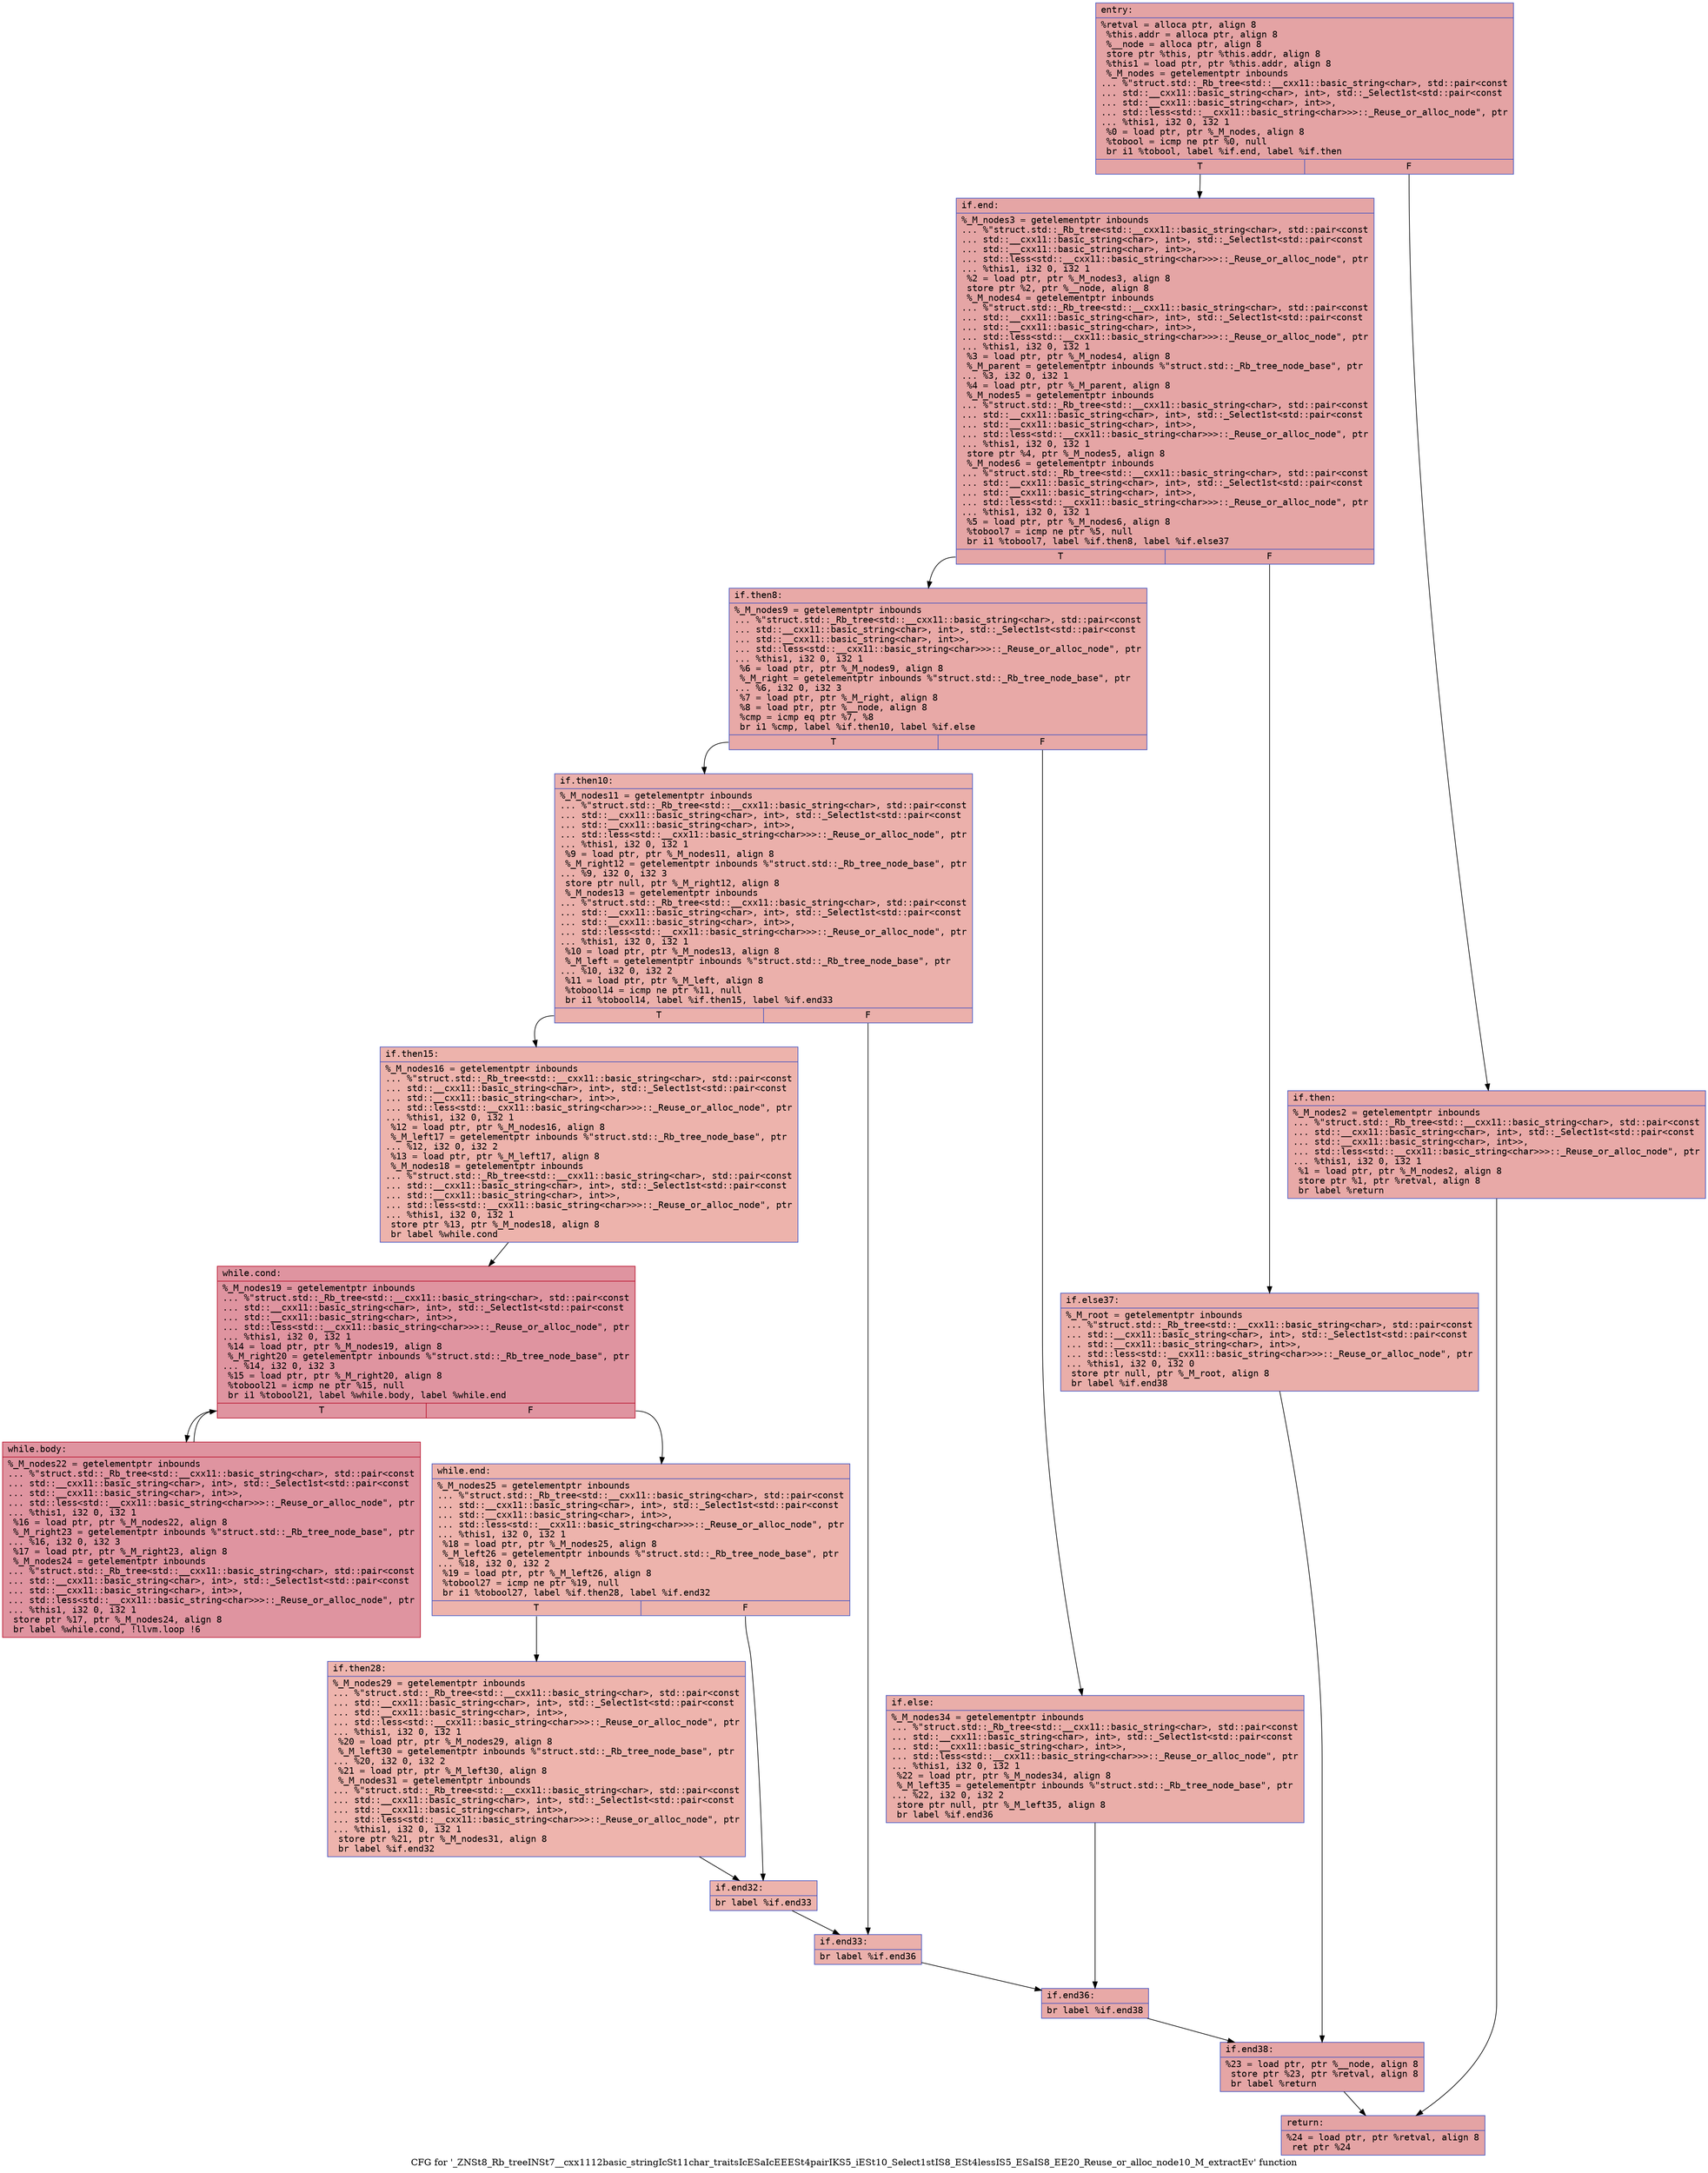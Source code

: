 digraph "CFG for '_ZNSt8_Rb_treeINSt7__cxx1112basic_stringIcSt11char_traitsIcESaIcEEESt4pairIKS5_iESt10_Select1stIS8_ESt4lessIS5_ESaIS8_EE20_Reuse_or_alloc_node10_M_extractEv' function" {
	label="CFG for '_ZNSt8_Rb_treeINSt7__cxx1112basic_stringIcSt11char_traitsIcESaIcEEESt4pairIKS5_iESt10_Select1stIS8_ESt4lessIS5_ESaIS8_EE20_Reuse_or_alloc_node10_M_extractEv' function";

	Node0x562c263bbc00 [shape=record,color="#3d50c3ff", style=filled, fillcolor="#c32e3170" fontname="Courier",label="{entry:\l|  %retval = alloca ptr, align 8\l  %this.addr = alloca ptr, align 8\l  %__node = alloca ptr, align 8\l  store ptr %this, ptr %this.addr, align 8\l  %this1 = load ptr, ptr %this.addr, align 8\l  %_M_nodes = getelementptr inbounds\l... %\"struct.std::_Rb_tree\<std::__cxx11::basic_string\<char\>, std::pair\<const\l... std::__cxx11::basic_string\<char\>, int\>, std::_Select1st\<std::pair\<const\l... std::__cxx11::basic_string\<char\>, int\>\>,\l... std::less\<std::__cxx11::basic_string\<char\>\>\>::_Reuse_or_alloc_node\", ptr\l... %this1, i32 0, i32 1\l  %0 = load ptr, ptr %_M_nodes, align 8\l  %tobool = icmp ne ptr %0, null\l  br i1 %tobool, label %if.end, label %if.then\l|{<s0>T|<s1>F}}"];
	Node0x562c263bbc00:s0 -> Node0x562c263bbff0[tooltip="entry -> if.end\nProbability 62.50%" ];
	Node0x562c263bbc00:s1 -> Node0x562c263bc060[tooltip="entry -> if.then\nProbability 37.50%" ];
	Node0x562c263bc060 [shape=record,color="#3d50c3ff", style=filled, fillcolor="#ca3b3770" fontname="Courier",label="{if.then:\l|  %_M_nodes2 = getelementptr inbounds\l... %\"struct.std::_Rb_tree\<std::__cxx11::basic_string\<char\>, std::pair\<const\l... std::__cxx11::basic_string\<char\>, int\>, std::_Select1st\<std::pair\<const\l... std::__cxx11::basic_string\<char\>, int\>\>,\l... std::less\<std::__cxx11::basic_string\<char\>\>\>::_Reuse_or_alloc_node\", ptr\l... %this1, i32 0, i32 1\l  %1 = load ptr, ptr %_M_nodes2, align 8\l  store ptr %1, ptr %retval, align 8\l  br label %return\l}"];
	Node0x562c263bc060 -> Node0x562c263bc2e0[tooltip="if.then -> return\nProbability 100.00%" ];
	Node0x562c263bbff0 [shape=record,color="#3d50c3ff", style=filled, fillcolor="#c5333470" fontname="Courier",label="{if.end:\l|  %_M_nodes3 = getelementptr inbounds\l... %\"struct.std::_Rb_tree\<std::__cxx11::basic_string\<char\>, std::pair\<const\l... std::__cxx11::basic_string\<char\>, int\>, std::_Select1st\<std::pair\<const\l... std::__cxx11::basic_string\<char\>, int\>\>,\l... std::less\<std::__cxx11::basic_string\<char\>\>\>::_Reuse_or_alloc_node\", ptr\l... %this1, i32 0, i32 1\l  %2 = load ptr, ptr %_M_nodes3, align 8\l  store ptr %2, ptr %__node, align 8\l  %_M_nodes4 = getelementptr inbounds\l... %\"struct.std::_Rb_tree\<std::__cxx11::basic_string\<char\>, std::pair\<const\l... std::__cxx11::basic_string\<char\>, int\>, std::_Select1st\<std::pair\<const\l... std::__cxx11::basic_string\<char\>, int\>\>,\l... std::less\<std::__cxx11::basic_string\<char\>\>\>::_Reuse_or_alloc_node\", ptr\l... %this1, i32 0, i32 1\l  %3 = load ptr, ptr %_M_nodes4, align 8\l  %_M_parent = getelementptr inbounds %\"struct.std::_Rb_tree_node_base\", ptr\l... %3, i32 0, i32 1\l  %4 = load ptr, ptr %_M_parent, align 8\l  %_M_nodes5 = getelementptr inbounds\l... %\"struct.std::_Rb_tree\<std::__cxx11::basic_string\<char\>, std::pair\<const\l... std::__cxx11::basic_string\<char\>, int\>, std::_Select1st\<std::pair\<const\l... std::__cxx11::basic_string\<char\>, int\>\>,\l... std::less\<std::__cxx11::basic_string\<char\>\>\>::_Reuse_or_alloc_node\", ptr\l... %this1, i32 0, i32 1\l  store ptr %4, ptr %_M_nodes5, align 8\l  %_M_nodes6 = getelementptr inbounds\l... %\"struct.std::_Rb_tree\<std::__cxx11::basic_string\<char\>, std::pair\<const\l... std::__cxx11::basic_string\<char\>, int\>, std::_Select1st\<std::pair\<const\l... std::__cxx11::basic_string\<char\>, int\>\>,\l... std::less\<std::__cxx11::basic_string\<char\>\>\>::_Reuse_or_alloc_node\", ptr\l... %this1, i32 0, i32 1\l  %5 = load ptr, ptr %_M_nodes6, align 8\l  %tobool7 = icmp ne ptr %5, null\l  br i1 %tobool7, label %if.then8, label %if.else37\l|{<s0>T|<s1>F}}"];
	Node0x562c263bbff0:s0 -> Node0x562c2636f7f0[tooltip="if.end -> if.then8\nProbability 62.50%" ];
	Node0x562c263bbff0:s1 -> Node0x562c263e7290[tooltip="if.end -> if.else37\nProbability 37.50%" ];
	Node0x562c2636f7f0 [shape=record,color="#3d50c3ff", style=filled, fillcolor="#ca3b3770" fontname="Courier",label="{if.then8:\l|  %_M_nodes9 = getelementptr inbounds\l... %\"struct.std::_Rb_tree\<std::__cxx11::basic_string\<char\>, std::pair\<const\l... std::__cxx11::basic_string\<char\>, int\>, std::_Select1st\<std::pair\<const\l... std::__cxx11::basic_string\<char\>, int\>\>,\l... std::less\<std::__cxx11::basic_string\<char\>\>\>::_Reuse_or_alloc_node\", ptr\l... %this1, i32 0, i32 1\l  %6 = load ptr, ptr %_M_nodes9, align 8\l  %_M_right = getelementptr inbounds %\"struct.std::_Rb_tree_node_base\", ptr\l... %6, i32 0, i32 3\l  %7 = load ptr, ptr %_M_right, align 8\l  %8 = load ptr, ptr %__node, align 8\l  %cmp = icmp eq ptr %7, %8\l  br i1 %cmp, label %if.then10, label %if.else\l|{<s0>T|<s1>F}}"];
	Node0x562c2636f7f0:s0 -> Node0x562c263f99e0[tooltip="if.then8 -> if.then10\nProbability 37.50%" ];
	Node0x562c2636f7f0:s1 -> Node0x562c263f9a60[tooltip="if.then8 -> if.else\nProbability 62.50%" ];
	Node0x562c263f99e0 [shape=record,color="#3d50c3ff", style=filled, fillcolor="#d24b4070" fontname="Courier",label="{if.then10:\l|  %_M_nodes11 = getelementptr inbounds\l... %\"struct.std::_Rb_tree\<std::__cxx11::basic_string\<char\>, std::pair\<const\l... std::__cxx11::basic_string\<char\>, int\>, std::_Select1st\<std::pair\<const\l... std::__cxx11::basic_string\<char\>, int\>\>,\l... std::less\<std::__cxx11::basic_string\<char\>\>\>::_Reuse_or_alloc_node\", ptr\l... %this1, i32 0, i32 1\l  %9 = load ptr, ptr %_M_nodes11, align 8\l  %_M_right12 = getelementptr inbounds %\"struct.std::_Rb_tree_node_base\", ptr\l... %9, i32 0, i32 3\l  store ptr null, ptr %_M_right12, align 8\l  %_M_nodes13 = getelementptr inbounds\l... %\"struct.std::_Rb_tree\<std::__cxx11::basic_string\<char\>, std::pair\<const\l... std::__cxx11::basic_string\<char\>, int\>, std::_Select1st\<std::pair\<const\l... std::__cxx11::basic_string\<char\>, int\>\>,\l... std::less\<std::__cxx11::basic_string\<char\>\>\>::_Reuse_or_alloc_node\", ptr\l... %this1, i32 0, i32 1\l  %10 = load ptr, ptr %_M_nodes13, align 8\l  %_M_left = getelementptr inbounds %\"struct.std::_Rb_tree_node_base\", ptr\l... %10, i32 0, i32 2\l  %11 = load ptr, ptr %_M_left, align 8\l  %tobool14 = icmp ne ptr %11, null\l  br i1 %tobool14, label %if.then15, label %if.end33\l|{<s0>T|<s1>F}}"];
	Node0x562c263f99e0:s0 -> Node0x562c263fa2e0[tooltip="if.then10 -> if.then15\nProbability 62.50%" ];
	Node0x562c263f99e0:s1 -> Node0x562c263fa360[tooltip="if.then10 -> if.end33\nProbability 37.50%" ];
	Node0x562c263fa2e0 [shape=record,color="#3d50c3ff", style=filled, fillcolor="#d6524470" fontname="Courier",label="{if.then15:\l|  %_M_nodes16 = getelementptr inbounds\l... %\"struct.std::_Rb_tree\<std::__cxx11::basic_string\<char\>, std::pair\<const\l... std::__cxx11::basic_string\<char\>, int\>, std::_Select1st\<std::pair\<const\l... std::__cxx11::basic_string\<char\>, int\>\>,\l... std::less\<std::__cxx11::basic_string\<char\>\>\>::_Reuse_or_alloc_node\", ptr\l... %this1, i32 0, i32 1\l  %12 = load ptr, ptr %_M_nodes16, align 8\l  %_M_left17 = getelementptr inbounds %\"struct.std::_Rb_tree_node_base\", ptr\l... %12, i32 0, i32 2\l  %13 = load ptr, ptr %_M_left17, align 8\l  %_M_nodes18 = getelementptr inbounds\l... %\"struct.std::_Rb_tree\<std::__cxx11::basic_string\<char\>, std::pair\<const\l... std::__cxx11::basic_string\<char\>, int\>, std::_Select1st\<std::pair\<const\l... std::__cxx11::basic_string\<char\>, int\>\>,\l... std::less\<std::__cxx11::basic_string\<char\>\>\>::_Reuse_or_alloc_node\", ptr\l... %this1, i32 0, i32 1\l  store ptr %13, ptr %_M_nodes18, align 8\l  br label %while.cond\l}"];
	Node0x562c263fa2e0 -> Node0x562c263fa960[tooltip="if.then15 -> while.cond\nProbability 100.00%" ];
	Node0x562c263fa960 [shape=record,color="#b70d28ff", style=filled, fillcolor="#b70d2870" fontname="Courier",label="{while.cond:\l|  %_M_nodes19 = getelementptr inbounds\l... %\"struct.std::_Rb_tree\<std::__cxx11::basic_string\<char\>, std::pair\<const\l... std::__cxx11::basic_string\<char\>, int\>, std::_Select1st\<std::pair\<const\l... std::__cxx11::basic_string\<char\>, int\>\>,\l... std::less\<std::__cxx11::basic_string\<char\>\>\>::_Reuse_or_alloc_node\", ptr\l... %this1, i32 0, i32 1\l  %14 = load ptr, ptr %_M_nodes19, align 8\l  %_M_right20 = getelementptr inbounds %\"struct.std::_Rb_tree_node_base\", ptr\l... %14, i32 0, i32 3\l  %15 = load ptr, ptr %_M_right20, align 8\l  %tobool21 = icmp ne ptr %15, null\l  br i1 %tobool21, label %while.body, label %while.end\l|{<s0>T|<s1>F}}"];
	Node0x562c263fa960:s0 -> Node0x562c263fadf0[tooltip="while.cond -> while.body\nProbability 96.88%" ];
	Node0x562c263fa960:s1 -> Node0x562c263fae70[tooltip="while.cond -> while.end\nProbability 3.12%" ];
	Node0x562c263fadf0 [shape=record,color="#b70d28ff", style=filled, fillcolor="#b70d2870" fontname="Courier",label="{while.body:\l|  %_M_nodes22 = getelementptr inbounds\l... %\"struct.std::_Rb_tree\<std::__cxx11::basic_string\<char\>, std::pair\<const\l... std::__cxx11::basic_string\<char\>, int\>, std::_Select1st\<std::pair\<const\l... std::__cxx11::basic_string\<char\>, int\>\>,\l... std::less\<std::__cxx11::basic_string\<char\>\>\>::_Reuse_or_alloc_node\", ptr\l... %this1, i32 0, i32 1\l  %16 = load ptr, ptr %_M_nodes22, align 8\l  %_M_right23 = getelementptr inbounds %\"struct.std::_Rb_tree_node_base\", ptr\l... %16, i32 0, i32 3\l  %17 = load ptr, ptr %_M_right23, align 8\l  %_M_nodes24 = getelementptr inbounds\l... %\"struct.std::_Rb_tree\<std::__cxx11::basic_string\<char\>, std::pair\<const\l... std::__cxx11::basic_string\<char\>, int\>, std::_Select1st\<std::pair\<const\l... std::__cxx11::basic_string\<char\>, int\>\>,\l... std::less\<std::__cxx11::basic_string\<char\>\>\>::_Reuse_or_alloc_node\", ptr\l... %this1, i32 0, i32 1\l  store ptr %17, ptr %_M_nodes24, align 8\l  br label %while.cond, !llvm.loop !6\l}"];
	Node0x562c263fadf0 -> Node0x562c263fa960[tooltip="while.body -> while.cond\nProbability 100.00%" ];
	Node0x562c263fae70 [shape=record,color="#3d50c3ff", style=filled, fillcolor="#d6524470" fontname="Courier",label="{while.end:\l|  %_M_nodes25 = getelementptr inbounds\l... %\"struct.std::_Rb_tree\<std::__cxx11::basic_string\<char\>, std::pair\<const\l... std::__cxx11::basic_string\<char\>, int\>, std::_Select1st\<std::pair\<const\l... std::__cxx11::basic_string\<char\>, int\>\>,\l... std::less\<std::__cxx11::basic_string\<char\>\>\>::_Reuse_or_alloc_node\", ptr\l... %this1, i32 0, i32 1\l  %18 = load ptr, ptr %_M_nodes25, align 8\l  %_M_left26 = getelementptr inbounds %\"struct.std::_Rb_tree_node_base\", ptr\l... %18, i32 0, i32 2\l  %19 = load ptr, ptr %_M_left26, align 8\l  %tobool27 = icmp ne ptr %19, null\l  br i1 %tobool27, label %if.then28, label %if.end32\l|{<s0>T|<s1>F}}"];
	Node0x562c263fae70:s0 -> Node0x562c263fb910[tooltip="while.end -> if.then28\nProbability 62.50%" ];
	Node0x562c263fae70:s1 -> Node0x562c263fb990[tooltip="while.end -> if.end32\nProbability 37.50%" ];
	Node0x562c263fb910 [shape=record,color="#3d50c3ff", style=filled, fillcolor="#d8564670" fontname="Courier",label="{if.then28:\l|  %_M_nodes29 = getelementptr inbounds\l... %\"struct.std::_Rb_tree\<std::__cxx11::basic_string\<char\>, std::pair\<const\l... std::__cxx11::basic_string\<char\>, int\>, std::_Select1st\<std::pair\<const\l... std::__cxx11::basic_string\<char\>, int\>\>,\l... std::less\<std::__cxx11::basic_string\<char\>\>\>::_Reuse_or_alloc_node\", ptr\l... %this1, i32 0, i32 1\l  %20 = load ptr, ptr %_M_nodes29, align 8\l  %_M_left30 = getelementptr inbounds %\"struct.std::_Rb_tree_node_base\", ptr\l... %20, i32 0, i32 2\l  %21 = load ptr, ptr %_M_left30, align 8\l  %_M_nodes31 = getelementptr inbounds\l... %\"struct.std::_Rb_tree\<std::__cxx11::basic_string\<char\>, std::pair\<const\l... std::__cxx11::basic_string\<char\>, int\>, std::_Select1st\<std::pair\<const\l... std::__cxx11::basic_string\<char\>, int\>\>,\l... std::less\<std::__cxx11::basic_string\<char\>\>\>::_Reuse_or_alloc_node\", ptr\l... %this1, i32 0, i32 1\l  store ptr %21, ptr %_M_nodes31, align 8\l  br label %if.end32\l}"];
	Node0x562c263fb910 -> Node0x562c263fb990[tooltip="if.then28 -> if.end32\nProbability 100.00%" ];
	Node0x562c263fb990 [shape=record,color="#3d50c3ff", style=filled, fillcolor="#d6524470" fontname="Courier",label="{if.end32:\l|  br label %if.end33\l}"];
	Node0x562c263fb990 -> Node0x562c263fa360[tooltip="if.end32 -> if.end33\nProbability 100.00%" ];
	Node0x562c263fa360 [shape=record,color="#3d50c3ff", style=filled, fillcolor="#d24b4070" fontname="Courier",label="{if.end33:\l|  br label %if.end36\l}"];
	Node0x562c263fa360 -> Node0x562c263fc320[tooltip="if.end33 -> if.end36\nProbability 100.00%" ];
	Node0x562c263f9a60 [shape=record,color="#3d50c3ff", style=filled, fillcolor="#d0473d70" fontname="Courier",label="{if.else:\l|  %_M_nodes34 = getelementptr inbounds\l... %\"struct.std::_Rb_tree\<std::__cxx11::basic_string\<char\>, std::pair\<const\l... std::__cxx11::basic_string\<char\>, int\>, std::_Select1st\<std::pair\<const\l... std::__cxx11::basic_string\<char\>, int\>\>,\l... std::less\<std::__cxx11::basic_string\<char\>\>\>::_Reuse_or_alloc_node\", ptr\l... %this1, i32 0, i32 1\l  %22 = load ptr, ptr %_M_nodes34, align 8\l  %_M_left35 = getelementptr inbounds %\"struct.std::_Rb_tree_node_base\", ptr\l... %22, i32 0, i32 2\l  store ptr null, ptr %_M_left35, align 8\l  br label %if.end36\l}"];
	Node0x562c263f9a60 -> Node0x562c263fc320[tooltip="if.else -> if.end36\nProbability 100.00%" ];
	Node0x562c263fc320 [shape=record,color="#3d50c3ff", style=filled, fillcolor="#ca3b3770" fontname="Courier",label="{if.end36:\l|  br label %if.end38\l}"];
	Node0x562c263fc320 -> Node0x562c263fc780[tooltip="if.end36 -> if.end38\nProbability 100.00%" ];
	Node0x562c263e7290 [shape=record,color="#3d50c3ff", style=filled, fillcolor="#d0473d70" fontname="Courier",label="{if.else37:\l|  %_M_root = getelementptr inbounds\l... %\"struct.std::_Rb_tree\<std::__cxx11::basic_string\<char\>, std::pair\<const\l... std::__cxx11::basic_string\<char\>, int\>, std::_Select1st\<std::pair\<const\l... std::__cxx11::basic_string\<char\>, int\>\>,\l... std::less\<std::__cxx11::basic_string\<char\>\>\>::_Reuse_or_alloc_node\", ptr\l... %this1, i32 0, i32 0\l  store ptr null, ptr %_M_root, align 8\l  br label %if.end38\l}"];
	Node0x562c263e7290 -> Node0x562c263fc780[tooltip="if.else37 -> if.end38\nProbability 100.00%" ];
	Node0x562c263fc780 [shape=record,color="#3d50c3ff", style=filled, fillcolor="#c5333470" fontname="Courier",label="{if.end38:\l|  %23 = load ptr, ptr %__node, align 8\l  store ptr %23, ptr %retval, align 8\l  br label %return\l}"];
	Node0x562c263fc780 -> Node0x562c263bc2e0[tooltip="if.end38 -> return\nProbability 100.00%" ];
	Node0x562c263bc2e0 [shape=record,color="#3d50c3ff", style=filled, fillcolor="#c32e3170" fontname="Courier",label="{return:\l|  %24 = load ptr, ptr %retval, align 8\l  ret ptr %24\l}"];
}
